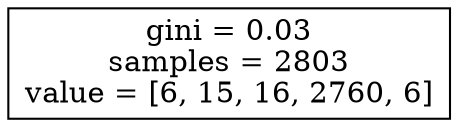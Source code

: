digraph Tree {
node [shape=box] ;
0 [label="gini = 0.03\nsamples = 2803\nvalue = [6, 15, 16, 2760, 6]"] ;
}